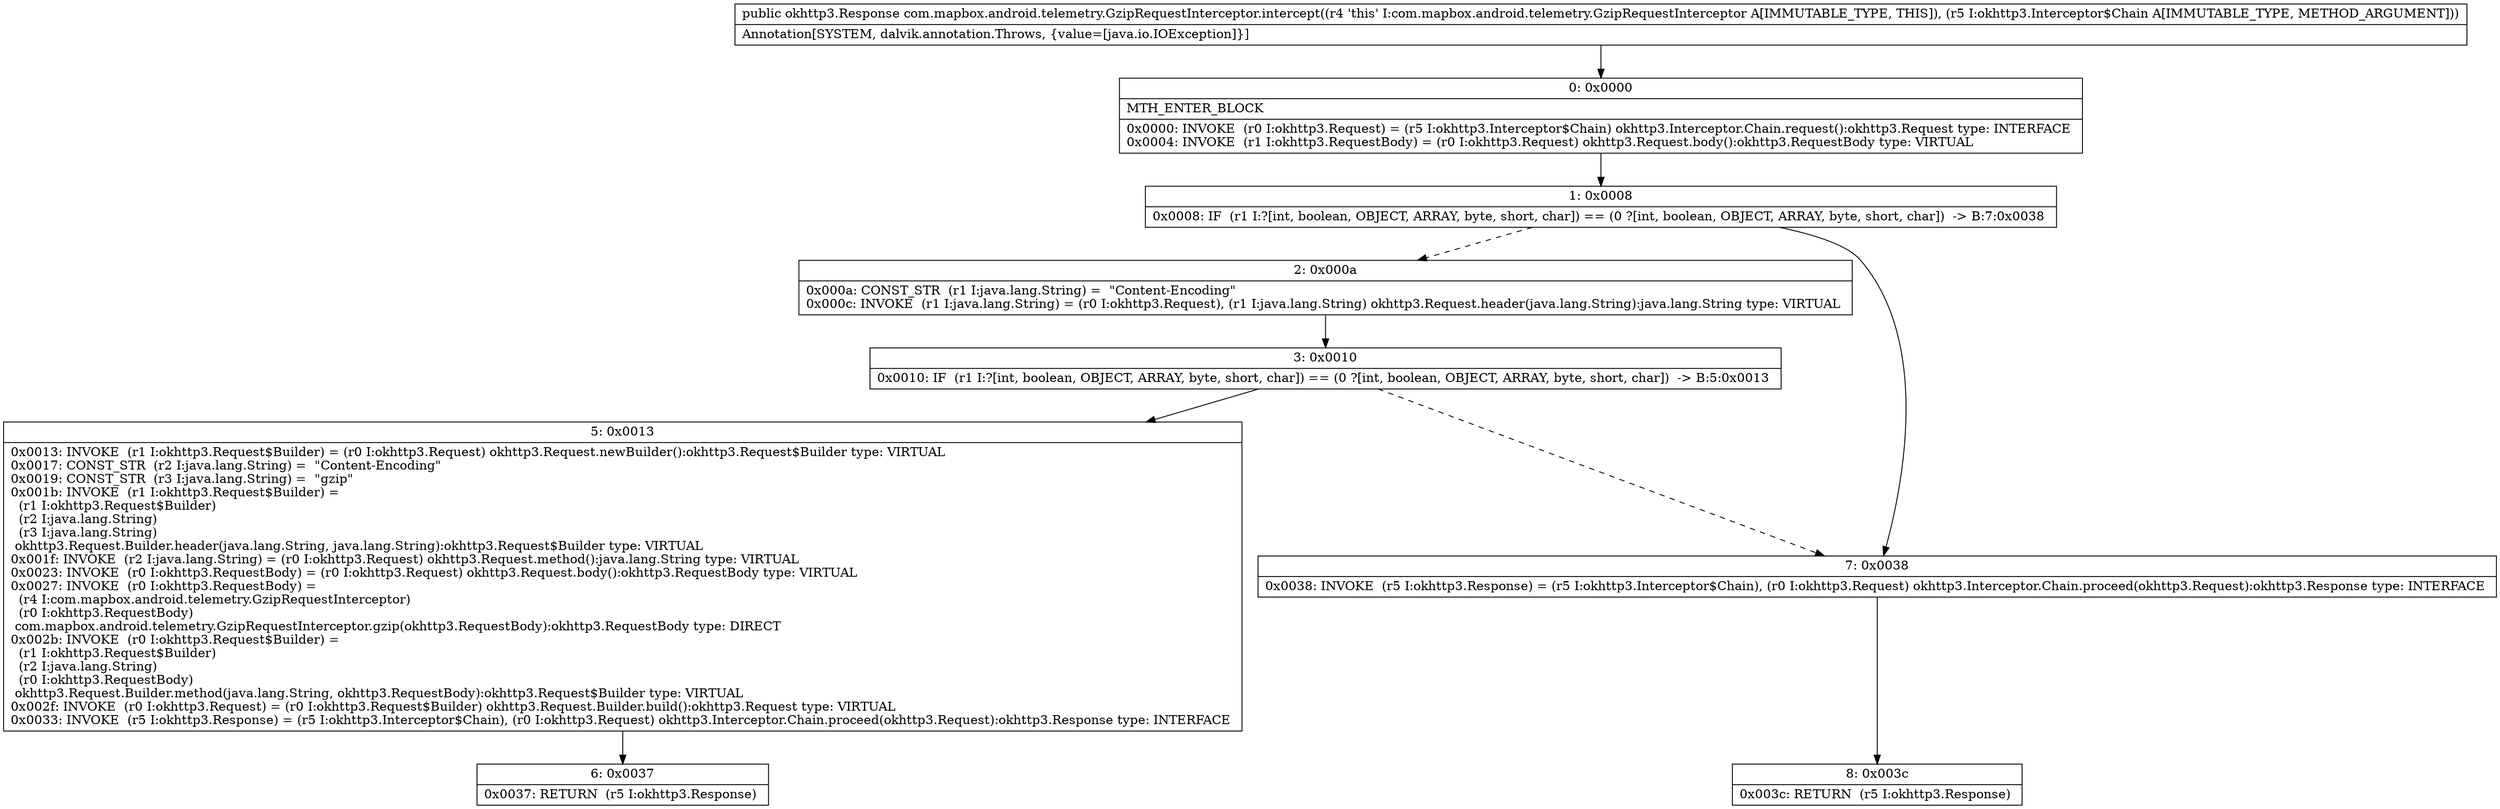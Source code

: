 digraph "CFG forcom.mapbox.android.telemetry.GzipRequestInterceptor.intercept(Lokhttp3\/Interceptor$Chain;)Lokhttp3\/Response;" {
Node_0 [shape=record,label="{0\:\ 0x0000|MTH_ENTER_BLOCK\l|0x0000: INVOKE  (r0 I:okhttp3.Request) = (r5 I:okhttp3.Interceptor$Chain) okhttp3.Interceptor.Chain.request():okhttp3.Request type: INTERFACE \l0x0004: INVOKE  (r1 I:okhttp3.RequestBody) = (r0 I:okhttp3.Request) okhttp3.Request.body():okhttp3.RequestBody type: VIRTUAL \l}"];
Node_1 [shape=record,label="{1\:\ 0x0008|0x0008: IF  (r1 I:?[int, boolean, OBJECT, ARRAY, byte, short, char]) == (0 ?[int, boolean, OBJECT, ARRAY, byte, short, char])  \-\> B:7:0x0038 \l}"];
Node_2 [shape=record,label="{2\:\ 0x000a|0x000a: CONST_STR  (r1 I:java.lang.String) =  \"Content\-Encoding\" \l0x000c: INVOKE  (r1 I:java.lang.String) = (r0 I:okhttp3.Request), (r1 I:java.lang.String) okhttp3.Request.header(java.lang.String):java.lang.String type: VIRTUAL \l}"];
Node_3 [shape=record,label="{3\:\ 0x0010|0x0010: IF  (r1 I:?[int, boolean, OBJECT, ARRAY, byte, short, char]) == (0 ?[int, boolean, OBJECT, ARRAY, byte, short, char])  \-\> B:5:0x0013 \l}"];
Node_5 [shape=record,label="{5\:\ 0x0013|0x0013: INVOKE  (r1 I:okhttp3.Request$Builder) = (r0 I:okhttp3.Request) okhttp3.Request.newBuilder():okhttp3.Request$Builder type: VIRTUAL \l0x0017: CONST_STR  (r2 I:java.lang.String) =  \"Content\-Encoding\" \l0x0019: CONST_STR  (r3 I:java.lang.String) =  \"gzip\" \l0x001b: INVOKE  (r1 I:okhttp3.Request$Builder) = \l  (r1 I:okhttp3.Request$Builder)\l  (r2 I:java.lang.String)\l  (r3 I:java.lang.String)\l okhttp3.Request.Builder.header(java.lang.String, java.lang.String):okhttp3.Request$Builder type: VIRTUAL \l0x001f: INVOKE  (r2 I:java.lang.String) = (r0 I:okhttp3.Request) okhttp3.Request.method():java.lang.String type: VIRTUAL \l0x0023: INVOKE  (r0 I:okhttp3.RequestBody) = (r0 I:okhttp3.Request) okhttp3.Request.body():okhttp3.RequestBody type: VIRTUAL \l0x0027: INVOKE  (r0 I:okhttp3.RequestBody) = \l  (r4 I:com.mapbox.android.telemetry.GzipRequestInterceptor)\l  (r0 I:okhttp3.RequestBody)\l com.mapbox.android.telemetry.GzipRequestInterceptor.gzip(okhttp3.RequestBody):okhttp3.RequestBody type: DIRECT \l0x002b: INVOKE  (r0 I:okhttp3.Request$Builder) = \l  (r1 I:okhttp3.Request$Builder)\l  (r2 I:java.lang.String)\l  (r0 I:okhttp3.RequestBody)\l okhttp3.Request.Builder.method(java.lang.String, okhttp3.RequestBody):okhttp3.Request$Builder type: VIRTUAL \l0x002f: INVOKE  (r0 I:okhttp3.Request) = (r0 I:okhttp3.Request$Builder) okhttp3.Request.Builder.build():okhttp3.Request type: VIRTUAL \l0x0033: INVOKE  (r5 I:okhttp3.Response) = (r5 I:okhttp3.Interceptor$Chain), (r0 I:okhttp3.Request) okhttp3.Interceptor.Chain.proceed(okhttp3.Request):okhttp3.Response type: INTERFACE \l}"];
Node_6 [shape=record,label="{6\:\ 0x0037|0x0037: RETURN  (r5 I:okhttp3.Response) \l}"];
Node_7 [shape=record,label="{7\:\ 0x0038|0x0038: INVOKE  (r5 I:okhttp3.Response) = (r5 I:okhttp3.Interceptor$Chain), (r0 I:okhttp3.Request) okhttp3.Interceptor.Chain.proceed(okhttp3.Request):okhttp3.Response type: INTERFACE \l}"];
Node_8 [shape=record,label="{8\:\ 0x003c|0x003c: RETURN  (r5 I:okhttp3.Response) \l}"];
MethodNode[shape=record,label="{public okhttp3.Response com.mapbox.android.telemetry.GzipRequestInterceptor.intercept((r4 'this' I:com.mapbox.android.telemetry.GzipRequestInterceptor A[IMMUTABLE_TYPE, THIS]), (r5 I:okhttp3.Interceptor$Chain A[IMMUTABLE_TYPE, METHOD_ARGUMENT]))  | Annotation[SYSTEM, dalvik.annotation.Throws, \{value=[java.io.IOException]\}]\l}"];
MethodNode -> Node_0;
Node_0 -> Node_1;
Node_1 -> Node_2[style=dashed];
Node_1 -> Node_7;
Node_2 -> Node_3;
Node_3 -> Node_5;
Node_3 -> Node_7[style=dashed];
Node_5 -> Node_6;
Node_7 -> Node_8;
}

